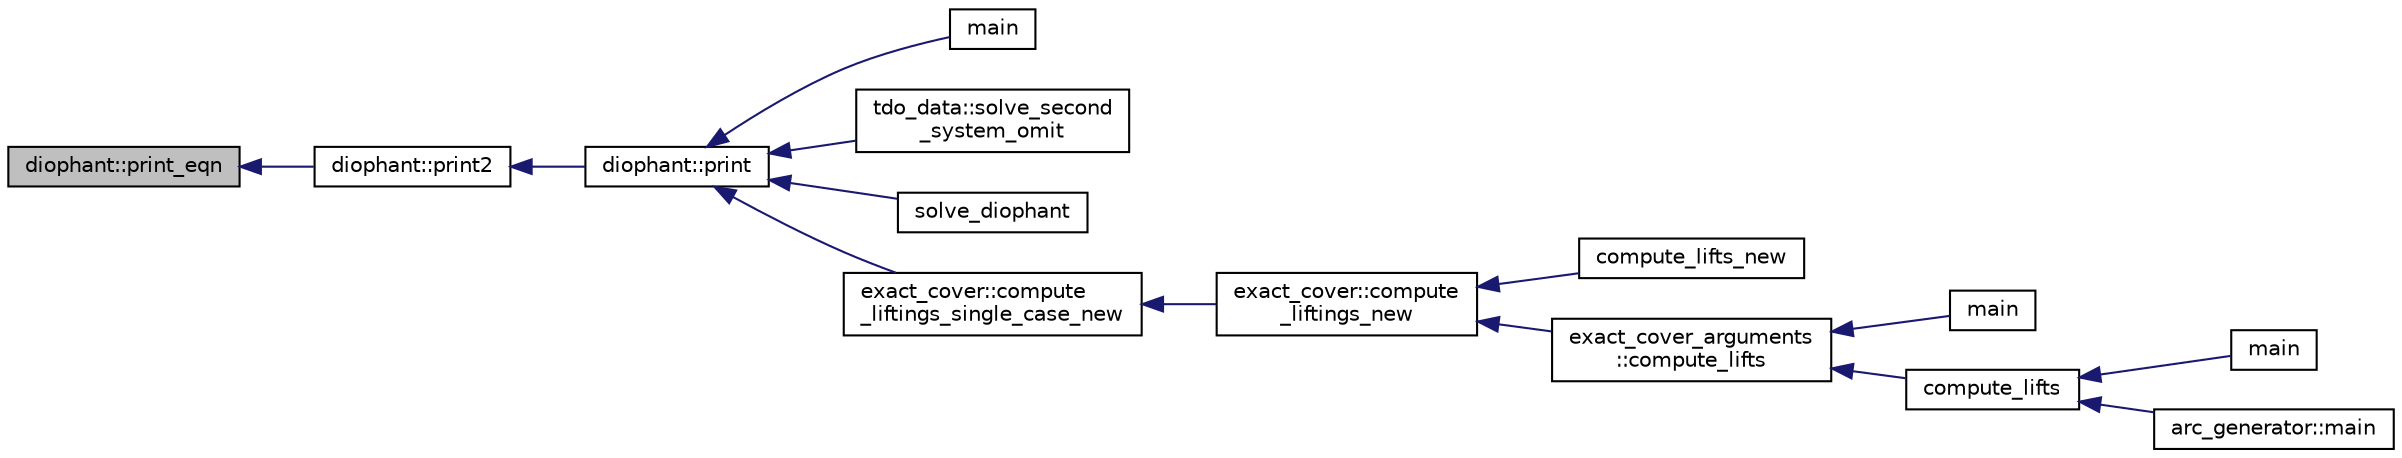 digraph "diophant::print_eqn"
{
  edge [fontname="Helvetica",fontsize="10",labelfontname="Helvetica",labelfontsize="10"];
  node [fontname="Helvetica",fontsize="10",shape=record];
  rankdir="LR";
  Node435 [label="diophant::print_eqn",height=0.2,width=0.4,color="black", fillcolor="grey75", style="filled", fontcolor="black"];
  Node435 -> Node436 [dir="back",color="midnightblue",fontsize="10",style="solid",fontname="Helvetica"];
  Node436 [label="diophant::print2",height=0.2,width=0.4,color="black", fillcolor="white", style="filled",URL="$d7/d9c/classdiophant.html#af4b3684270925d0d766a3a0d3089e195"];
  Node436 -> Node437 [dir="back",color="midnightblue",fontsize="10",style="solid",fontname="Helvetica"];
  Node437 [label="diophant::print",height=0.2,width=0.4,color="black", fillcolor="white", style="filled",URL="$d7/d9c/classdiophant.html#a887f3ce883ac947ac177d50e727bf5e8"];
  Node437 -> Node438 [dir="back",color="midnightblue",fontsize="10",style="solid",fontname="Helvetica"];
  Node438 [label="main",height=0.2,width=0.4,color="black", fillcolor="white", style="filled",URL="$dc/dbc/solve__diophant_8_c.html#a3c04138a5bfe5d72780bb7e82a18e627"];
  Node437 -> Node439 [dir="back",color="midnightblue",fontsize="10",style="solid",fontname="Helvetica"];
  Node439 [label="tdo_data::solve_second\l_system_omit",height=0.2,width=0.4,color="black", fillcolor="white", style="filled",URL="$dc/d0d/classtdo__data.html#a4feb5aa7d2fb44863579b0cf45502f44"];
  Node437 -> Node440 [dir="back",color="midnightblue",fontsize="10",style="solid",fontname="Helvetica"];
  Node440 [label="solve_diophant",height=0.2,width=0.4,color="black", fillcolor="white", style="filled",URL="$da/dd4/solvers_8h.html#af08eebddb0a897485d9a29558f6169b0"];
  Node437 -> Node441 [dir="back",color="midnightblue",fontsize="10",style="solid",fontname="Helvetica"];
  Node441 [label="exact_cover::compute\l_liftings_single_case_new",height=0.2,width=0.4,color="black", fillcolor="white", style="filled",URL="$df/d94/classexact__cover.html#ab111dd375f84d6f60ec7edeb2b18523e"];
  Node441 -> Node442 [dir="back",color="midnightblue",fontsize="10",style="solid",fontname="Helvetica"];
  Node442 [label="exact_cover::compute\l_liftings_new",height=0.2,width=0.4,color="black", fillcolor="white", style="filled",URL="$df/d94/classexact__cover.html#a1438b5e280f85abcabeb7f68eeabb72b"];
  Node442 -> Node443 [dir="back",color="midnightblue",fontsize="10",style="solid",fontname="Helvetica"];
  Node443 [label="compute_lifts_new",height=0.2,width=0.4,color="black", fillcolor="white", style="filled",URL="$d0/d76/tl__algebra__and__number__theory_8h.html#a7572cd3732ca8df324632282e9002dc4"];
  Node442 -> Node444 [dir="back",color="midnightblue",fontsize="10",style="solid",fontname="Helvetica"];
  Node444 [label="exact_cover_arguments\l::compute_lifts",height=0.2,width=0.4,color="black", fillcolor="white", style="filled",URL="$d3/dae/classexact__cover__arguments.html#ab0cdb09a17201c89aa9f83bd511dbbf7"];
  Node444 -> Node445 [dir="back",color="midnightblue",fontsize="10",style="solid",fontname="Helvetica"];
  Node445 [label="main",height=0.2,width=0.4,color="black", fillcolor="white", style="filled",URL="$dc/df8/spread__classify_8_c.html#a217dbf8b442f20279ea00b898af96f52"];
  Node444 -> Node446 [dir="back",color="midnightblue",fontsize="10",style="solid",fontname="Helvetica"];
  Node446 [label="compute_lifts",height=0.2,width=0.4,color="black", fillcolor="white", style="filled",URL="$d0/d76/tl__algebra__and__number__theory_8h.html#a82fe3b66a6f9d9075eb8847d7bfe556b"];
  Node446 -> Node447 [dir="back",color="midnightblue",fontsize="10",style="solid",fontname="Helvetica"];
  Node447 [label="main",height=0.2,width=0.4,color="black", fillcolor="white", style="filled",URL="$d1/d5e/blt__main_8_c.html#a217dbf8b442f20279ea00b898af96f52"];
  Node446 -> Node448 [dir="back",color="midnightblue",fontsize="10",style="solid",fontname="Helvetica"];
  Node448 [label="arc_generator::main",height=0.2,width=0.4,color="black", fillcolor="white", style="filled",URL="$d4/d21/classarc__generator.html#ad80140b51b165dad1fe6ab232be7829a"];
}
